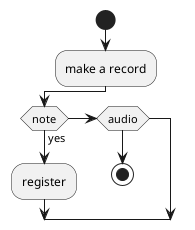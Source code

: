 @startuml meusys
start
:make a record;
if (note) then (yes)
  :register;
elseif (audio) then ()
stop
@enduml